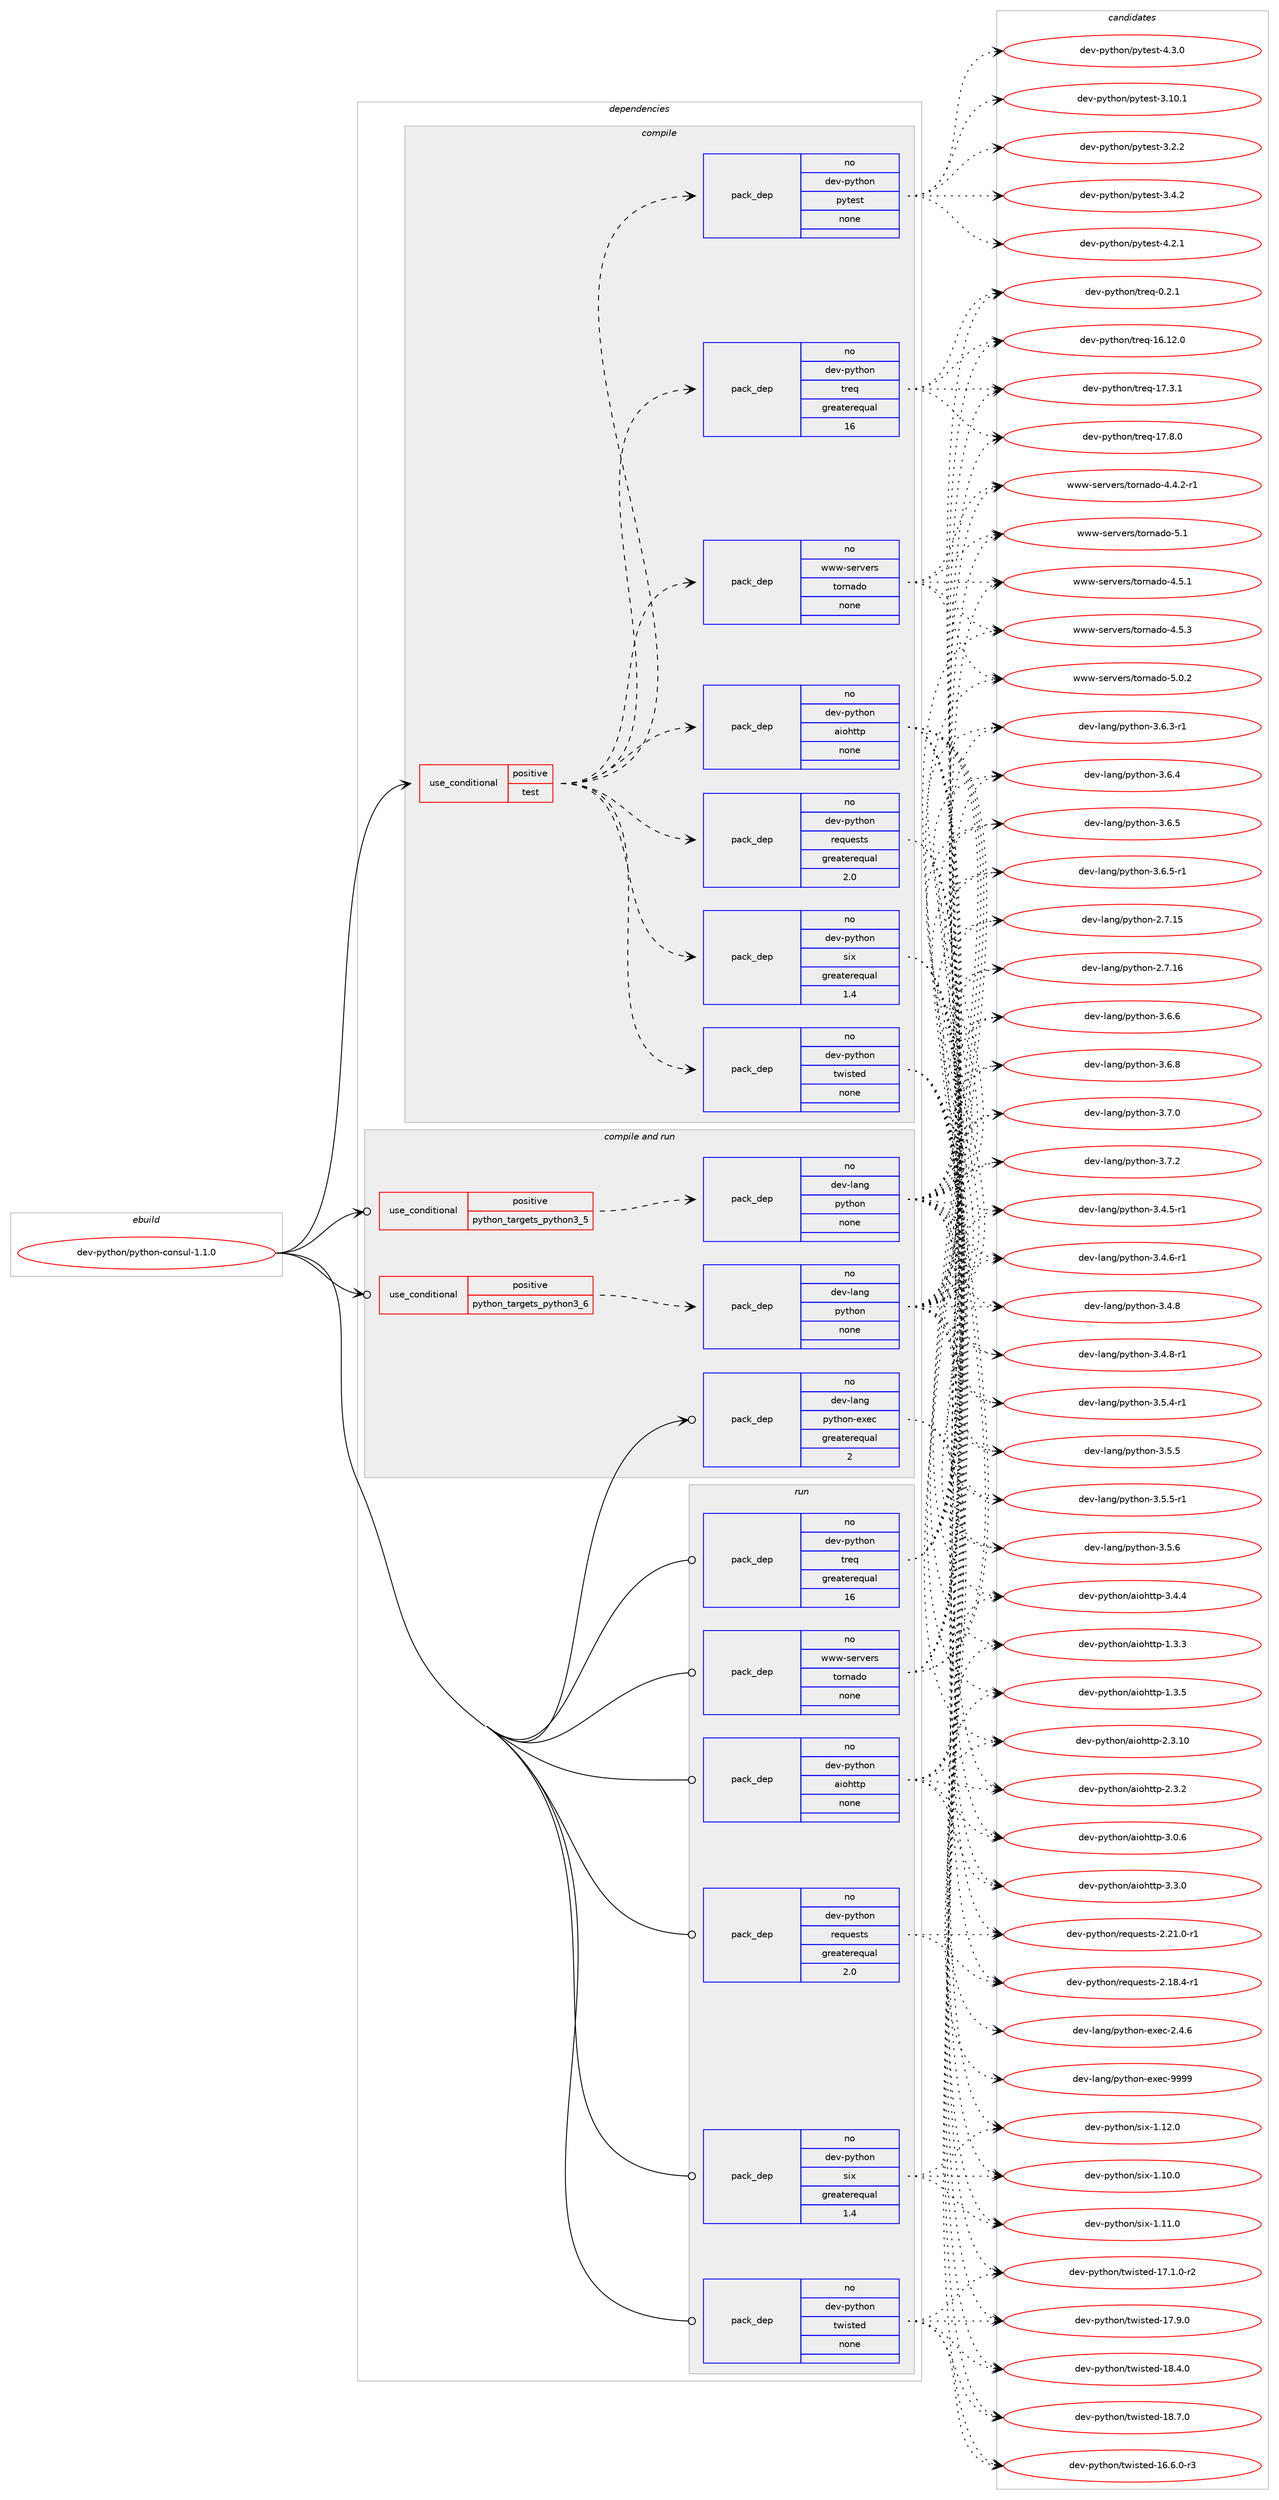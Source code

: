 digraph prolog {

# *************
# Graph options
# *************

newrank=true;
concentrate=true;
compound=true;
graph [rankdir=LR,fontname=Helvetica,fontsize=10,ranksep=1.5];#, ranksep=2.5, nodesep=0.2];
edge  [arrowhead=vee];
node  [fontname=Helvetica,fontsize=10];

# **********
# The ebuild
# **********

subgraph cluster_leftcol {
color=gray;
rank=same;
label=<<i>ebuild</i>>;
id [label="dev-python/python-consul-1.1.0", color=red, width=4, href="../dev-python/python-consul-1.1.0.svg"];
}

# ****************
# The dependencies
# ****************

subgraph cluster_midcol {
color=gray;
label=<<i>dependencies</i>>;
subgraph cluster_compile {
fillcolor="#eeeeee";
style=filled;
label=<<i>compile</i>>;
subgraph cond382445 {
dependency1434311 [label=<<TABLE BORDER="0" CELLBORDER="1" CELLSPACING="0" CELLPADDING="4"><TR><TD ROWSPAN="3" CELLPADDING="10">use_conditional</TD></TR><TR><TD>positive</TD></TR><TR><TD>test</TD></TR></TABLE>>, shape=none, color=red];
subgraph pack1028513 {
dependency1434312 [label=<<TABLE BORDER="0" CELLBORDER="1" CELLSPACING="0" CELLPADDING="4" WIDTH="220"><TR><TD ROWSPAN="6" CELLPADDING="30">pack_dep</TD></TR><TR><TD WIDTH="110">no</TD></TR><TR><TD>dev-python</TD></TR><TR><TD>pytest</TD></TR><TR><TD>none</TD></TR><TR><TD></TD></TR></TABLE>>, shape=none, color=blue];
}
dependency1434311:e -> dependency1434312:w [weight=20,style="dashed",arrowhead="vee"];
subgraph pack1028514 {
dependency1434313 [label=<<TABLE BORDER="0" CELLBORDER="1" CELLSPACING="0" CELLPADDING="4" WIDTH="220"><TR><TD ROWSPAN="6" CELLPADDING="30">pack_dep</TD></TR><TR><TD WIDTH="110">no</TD></TR><TR><TD>dev-python</TD></TR><TR><TD>aiohttp</TD></TR><TR><TD>none</TD></TR><TR><TD></TD></TR></TABLE>>, shape=none, color=blue];
}
dependency1434311:e -> dependency1434313:w [weight=20,style="dashed",arrowhead="vee"];
subgraph pack1028515 {
dependency1434314 [label=<<TABLE BORDER="0" CELLBORDER="1" CELLSPACING="0" CELLPADDING="4" WIDTH="220"><TR><TD ROWSPAN="6" CELLPADDING="30">pack_dep</TD></TR><TR><TD WIDTH="110">no</TD></TR><TR><TD>dev-python</TD></TR><TR><TD>requests</TD></TR><TR><TD>greaterequal</TD></TR><TR><TD>2.0</TD></TR></TABLE>>, shape=none, color=blue];
}
dependency1434311:e -> dependency1434314:w [weight=20,style="dashed",arrowhead="vee"];
subgraph pack1028516 {
dependency1434315 [label=<<TABLE BORDER="0" CELLBORDER="1" CELLSPACING="0" CELLPADDING="4" WIDTH="220"><TR><TD ROWSPAN="6" CELLPADDING="30">pack_dep</TD></TR><TR><TD WIDTH="110">no</TD></TR><TR><TD>dev-python</TD></TR><TR><TD>six</TD></TR><TR><TD>greaterequal</TD></TR><TR><TD>1.4</TD></TR></TABLE>>, shape=none, color=blue];
}
dependency1434311:e -> dependency1434315:w [weight=20,style="dashed",arrowhead="vee"];
subgraph pack1028517 {
dependency1434316 [label=<<TABLE BORDER="0" CELLBORDER="1" CELLSPACING="0" CELLPADDING="4" WIDTH="220"><TR><TD ROWSPAN="6" CELLPADDING="30">pack_dep</TD></TR><TR><TD WIDTH="110">no</TD></TR><TR><TD>dev-python</TD></TR><TR><TD>twisted</TD></TR><TR><TD>none</TD></TR><TR><TD></TD></TR></TABLE>>, shape=none, color=blue];
}
dependency1434311:e -> dependency1434316:w [weight=20,style="dashed",arrowhead="vee"];
subgraph pack1028518 {
dependency1434317 [label=<<TABLE BORDER="0" CELLBORDER="1" CELLSPACING="0" CELLPADDING="4" WIDTH="220"><TR><TD ROWSPAN="6" CELLPADDING="30">pack_dep</TD></TR><TR><TD WIDTH="110">no</TD></TR><TR><TD>dev-python</TD></TR><TR><TD>treq</TD></TR><TR><TD>greaterequal</TD></TR><TR><TD>16</TD></TR></TABLE>>, shape=none, color=blue];
}
dependency1434311:e -> dependency1434317:w [weight=20,style="dashed",arrowhead="vee"];
subgraph pack1028519 {
dependency1434318 [label=<<TABLE BORDER="0" CELLBORDER="1" CELLSPACING="0" CELLPADDING="4" WIDTH="220"><TR><TD ROWSPAN="6" CELLPADDING="30">pack_dep</TD></TR><TR><TD WIDTH="110">no</TD></TR><TR><TD>www-servers</TD></TR><TR><TD>tornado</TD></TR><TR><TD>none</TD></TR><TR><TD></TD></TR></TABLE>>, shape=none, color=blue];
}
dependency1434311:e -> dependency1434318:w [weight=20,style="dashed",arrowhead="vee"];
}
id:e -> dependency1434311:w [weight=20,style="solid",arrowhead="vee"];
}
subgraph cluster_compileandrun {
fillcolor="#eeeeee";
style=filled;
label=<<i>compile and run</i>>;
subgraph cond382446 {
dependency1434319 [label=<<TABLE BORDER="0" CELLBORDER="1" CELLSPACING="0" CELLPADDING="4"><TR><TD ROWSPAN="3" CELLPADDING="10">use_conditional</TD></TR><TR><TD>positive</TD></TR><TR><TD>python_targets_python3_5</TD></TR></TABLE>>, shape=none, color=red];
subgraph pack1028520 {
dependency1434320 [label=<<TABLE BORDER="0" CELLBORDER="1" CELLSPACING="0" CELLPADDING="4" WIDTH="220"><TR><TD ROWSPAN="6" CELLPADDING="30">pack_dep</TD></TR><TR><TD WIDTH="110">no</TD></TR><TR><TD>dev-lang</TD></TR><TR><TD>python</TD></TR><TR><TD>none</TD></TR><TR><TD></TD></TR></TABLE>>, shape=none, color=blue];
}
dependency1434319:e -> dependency1434320:w [weight=20,style="dashed",arrowhead="vee"];
}
id:e -> dependency1434319:w [weight=20,style="solid",arrowhead="odotvee"];
subgraph cond382447 {
dependency1434321 [label=<<TABLE BORDER="0" CELLBORDER="1" CELLSPACING="0" CELLPADDING="4"><TR><TD ROWSPAN="3" CELLPADDING="10">use_conditional</TD></TR><TR><TD>positive</TD></TR><TR><TD>python_targets_python3_6</TD></TR></TABLE>>, shape=none, color=red];
subgraph pack1028521 {
dependency1434322 [label=<<TABLE BORDER="0" CELLBORDER="1" CELLSPACING="0" CELLPADDING="4" WIDTH="220"><TR><TD ROWSPAN="6" CELLPADDING="30">pack_dep</TD></TR><TR><TD WIDTH="110">no</TD></TR><TR><TD>dev-lang</TD></TR><TR><TD>python</TD></TR><TR><TD>none</TD></TR><TR><TD></TD></TR></TABLE>>, shape=none, color=blue];
}
dependency1434321:e -> dependency1434322:w [weight=20,style="dashed",arrowhead="vee"];
}
id:e -> dependency1434321:w [weight=20,style="solid",arrowhead="odotvee"];
subgraph pack1028522 {
dependency1434323 [label=<<TABLE BORDER="0" CELLBORDER="1" CELLSPACING="0" CELLPADDING="4" WIDTH="220"><TR><TD ROWSPAN="6" CELLPADDING="30">pack_dep</TD></TR><TR><TD WIDTH="110">no</TD></TR><TR><TD>dev-lang</TD></TR><TR><TD>python-exec</TD></TR><TR><TD>greaterequal</TD></TR><TR><TD>2</TD></TR></TABLE>>, shape=none, color=blue];
}
id:e -> dependency1434323:w [weight=20,style="solid",arrowhead="odotvee"];
}
subgraph cluster_run {
fillcolor="#eeeeee";
style=filled;
label=<<i>run</i>>;
subgraph pack1028523 {
dependency1434324 [label=<<TABLE BORDER="0" CELLBORDER="1" CELLSPACING="0" CELLPADDING="4" WIDTH="220"><TR><TD ROWSPAN="6" CELLPADDING="30">pack_dep</TD></TR><TR><TD WIDTH="110">no</TD></TR><TR><TD>dev-python</TD></TR><TR><TD>aiohttp</TD></TR><TR><TD>none</TD></TR><TR><TD></TD></TR></TABLE>>, shape=none, color=blue];
}
id:e -> dependency1434324:w [weight=20,style="solid",arrowhead="odot"];
subgraph pack1028524 {
dependency1434325 [label=<<TABLE BORDER="0" CELLBORDER="1" CELLSPACING="0" CELLPADDING="4" WIDTH="220"><TR><TD ROWSPAN="6" CELLPADDING="30">pack_dep</TD></TR><TR><TD WIDTH="110">no</TD></TR><TR><TD>dev-python</TD></TR><TR><TD>requests</TD></TR><TR><TD>greaterequal</TD></TR><TR><TD>2.0</TD></TR></TABLE>>, shape=none, color=blue];
}
id:e -> dependency1434325:w [weight=20,style="solid",arrowhead="odot"];
subgraph pack1028525 {
dependency1434326 [label=<<TABLE BORDER="0" CELLBORDER="1" CELLSPACING="0" CELLPADDING="4" WIDTH="220"><TR><TD ROWSPAN="6" CELLPADDING="30">pack_dep</TD></TR><TR><TD WIDTH="110">no</TD></TR><TR><TD>dev-python</TD></TR><TR><TD>six</TD></TR><TR><TD>greaterequal</TD></TR><TR><TD>1.4</TD></TR></TABLE>>, shape=none, color=blue];
}
id:e -> dependency1434326:w [weight=20,style="solid",arrowhead="odot"];
subgraph pack1028526 {
dependency1434327 [label=<<TABLE BORDER="0" CELLBORDER="1" CELLSPACING="0" CELLPADDING="4" WIDTH="220"><TR><TD ROWSPAN="6" CELLPADDING="30">pack_dep</TD></TR><TR><TD WIDTH="110">no</TD></TR><TR><TD>dev-python</TD></TR><TR><TD>treq</TD></TR><TR><TD>greaterequal</TD></TR><TR><TD>16</TD></TR></TABLE>>, shape=none, color=blue];
}
id:e -> dependency1434327:w [weight=20,style="solid",arrowhead="odot"];
subgraph pack1028527 {
dependency1434328 [label=<<TABLE BORDER="0" CELLBORDER="1" CELLSPACING="0" CELLPADDING="4" WIDTH="220"><TR><TD ROWSPAN="6" CELLPADDING="30">pack_dep</TD></TR><TR><TD WIDTH="110">no</TD></TR><TR><TD>dev-python</TD></TR><TR><TD>twisted</TD></TR><TR><TD>none</TD></TR><TR><TD></TD></TR></TABLE>>, shape=none, color=blue];
}
id:e -> dependency1434328:w [weight=20,style="solid",arrowhead="odot"];
subgraph pack1028528 {
dependency1434329 [label=<<TABLE BORDER="0" CELLBORDER="1" CELLSPACING="0" CELLPADDING="4" WIDTH="220"><TR><TD ROWSPAN="6" CELLPADDING="30">pack_dep</TD></TR><TR><TD WIDTH="110">no</TD></TR><TR><TD>www-servers</TD></TR><TR><TD>tornado</TD></TR><TR><TD>none</TD></TR><TR><TD></TD></TR></TABLE>>, shape=none, color=blue];
}
id:e -> dependency1434329:w [weight=20,style="solid",arrowhead="odot"];
}
}

# **************
# The candidates
# **************

subgraph cluster_choices {
rank=same;
color=gray;
label=<<i>candidates</i>>;

subgraph choice1028513 {
color=black;
nodesep=1;
choice100101118451121211161041111104711212111610111511645514649484649 [label="dev-python/pytest-3.10.1", color=red, width=4,href="../dev-python/pytest-3.10.1.svg"];
choice1001011184511212111610411111047112121116101115116455146504650 [label="dev-python/pytest-3.2.2", color=red, width=4,href="../dev-python/pytest-3.2.2.svg"];
choice1001011184511212111610411111047112121116101115116455146524650 [label="dev-python/pytest-3.4.2", color=red, width=4,href="../dev-python/pytest-3.4.2.svg"];
choice1001011184511212111610411111047112121116101115116455246504649 [label="dev-python/pytest-4.2.1", color=red, width=4,href="../dev-python/pytest-4.2.1.svg"];
choice1001011184511212111610411111047112121116101115116455246514648 [label="dev-python/pytest-4.3.0", color=red, width=4,href="../dev-python/pytest-4.3.0.svg"];
dependency1434312:e -> choice100101118451121211161041111104711212111610111511645514649484649:w [style=dotted,weight="100"];
dependency1434312:e -> choice1001011184511212111610411111047112121116101115116455146504650:w [style=dotted,weight="100"];
dependency1434312:e -> choice1001011184511212111610411111047112121116101115116455146524650:w [style=dotted,weight="100"];
dependency1434312:e -> choice1001011184511212111610411111047112121116101115116455246504649:w [style=dotted,weight="100"];
dependency1434312:e -> choice1001011184511212111610411111047112121116101115116455246514648:w [style=dotted,weight="100"];
}
subgraph choice1028514 {
color=black;
nodesep=1;
choice100101118451121211161041111104797105111104116116112454946514651 [label="dev-python/aiohttp-1.3.3", color=red, width=4,href="../dev-python/aiohttp-1.3.3.svg"];
choice100101118451121211161041111104797105111104116116112454946514653 [label="dev-python/aiohttp-1.3.5", color=red, width=4,href="../dev-python/aiohttp-1.3.5.svg"];
choice10010111845112121116104111110479710511110411611611245504651464948 [label="dev-python/aiohttp-2.3.10", color=red, width=4,href="../dev-python/aiohttp-2.3.10.svg"];
choice100101118451121211161041111104797105111104116116112455046514650 [label="dev-python/aiohttp-2.3.2", color=red, width=4,href="../dev-python/aiohttp-2.3.2.svg"];
choice100101118451121211161041111104797105111104116116112455146484654 [label="dev-python/aiohttp-3.0.6", color=red, width=4,href="../dev-python/aiohttp-3.0.6.svg"];
choice100101118451121211161041111104797105111104116116112455146514648 [label="dev-python/aiohttp-3.3.0", color=red, width=4,href="../dev-python/aiohttp-3.3.0.svg"];
choice100101118451121211161041111104797105111104116116112455146524652 [label="dev-python/aiohttp-3.4.4", color=red, width=4,href="../dev-python/aiohttp-3.4.4.svg"];
dependency1434313:e -> choice100101118451121211161041111104797105111104116116112454946514651:w [style=dotted,weight="100"];
dependency1434313:e -> choice100101118451121211161041111104797105111104116116112454946514653:w [style=dotted,weight="100"];
dependency1434313:e -> choice10010111845112121116104111110479710511110411611611245504651464948:w [style=dotted,weight="100"];
dependency1434313:e -> choice100101118451121211161041111104797105111104116116112455046514650:w [style=dotted,weight="100"];
dependency1434313:e -> choice100101118451121211161041111104797105111104116116112455146484654:w [style=dotted,weight="100"];
dependency1434313:e -> choice100101118451121211161041111104797105111104116116112455146514648:w [style=dotted,weight="100"];
dependency1434313:e -> choice100101118451121211161041111104797105111104116116112455146524652:w [style=dotted,weight="100"];
}
subgraph choice1028515 {
color=black;
nodesep=1;
choice1001011184511212111610411111047114101113117101115116115455046495646524511449 [label="dev-python/requests-2.18.4-r1", color=red, width=4,href="../dev-python/requests-2.18.4-r1.svg"];
choice1001011184511212111610411111047114101113117101115116115455046504946484511449 [label="dev-python/requests-2.21.0-r1", color=red, width=4,href="../dev-python/requests-2.21.0-r1.svg"];
dependency1434314:e -> choice1001011184511212111610411111047114101113117101115116115455046495646524511449:w [style=dotted,weight="100"];
dependency1434314:e -> choice1001011184511212111610411111047114101113117101115116115455046504946484511449:w [style=dotted,weight="100"];
}
subgraph choice1028516 {
color=black;
nodesep=1;
choice100101118451121211161041111104711510512045494649484648 [label="dev-python/six-1.10.0", color=red, width=4,href="../dev-python/six-1.10.0.svg"];
choice100101118451121211161041111104711510512045494649494648 [label="dev-python/six-1.11.0", color=red, width=4,href="../dev-python/six-1.11.0.svg"];
choice100101118451121211161041111104711510512045494649504648 [label="dev-python/six-1.12.0", color=red, width=4,href="../dev-python/six-1.12.0.svg"];
dependency1434315:e -> choice100101118451121211161041111104711510512045494649484648:w [style=dotted,weight="100"];
dependency1434315:e -> choice100101118451121211161041111104711510512045494649494648:w [style=dotted,weight="100"];
dependency1434315:e -> choice100101118451121211161041111104711510512045494649504648:w [style=dotted,weight="100"];
}
subgraph choice1028517 {
color=black;
nodesep=1;
choice1001011184511212111610411111047116119105115116101100454954465446484511451 [label="dev-python/twisted-16.6.0-r3", color=red, width=4,href="../dev-python/twisted-16.6.0-r3.svg"];
choice1001011184511212111610411111047116119105115116101100454955464946484511450 [label="dev-python/twisted-17.1.0-r2", color=red, width=4,href="../dev-python/twisted-17.1.0-r2.svg"];
choice100101118451121211161041111104711611910511511610110045495546574648 [label="dev-python/twisted-17.9.0", color=red, width=4,href="../dev-python/twisted-17.9.0.svg"];
choice100101118451121211161041111104711611910511511610110045495646524648 [label="dev-python/twisted-18.4.0", color=red, width=4,href="../dev-python/twisted-18.4.0.svg"];
choice100101118451121211161041111104711611910511511610110045495646554648 [label="dev-python/twisted-18.7.0", color=red, width=4,href="../dev-python/twisted-18.7.0.svg"];
dependency1434316:e -> choice1001011184511212111610411111047116119105115116101100454954465446484511451:w [style=dotted,weight="100"];
dependency1434316:e -> choice1001011184511212111610411111047116119105115116101100454955464946484511450:w [style=dotted,weight="100"];
dependency1434316:e -> choice100101118451121211161041111104711611910511511610110045495546574648:w [style=dotted,weight="100"];
dependency1434316:e -> choice100101118451121211161041111104711611910511511610110045495646524648:w [style=dotted,weight="100"];
dependency1434316:e -> choice100101118451121211161041111104711611910511511610110045495646554648:w [style=dotted,weight="100"];
}
subgraph choice1028518 {
color=black;
nodesep=1;
choice1001011184511212111610411111047116114101113454846504649 [label="dev-python/treq-0.2.1", color=red, width=4,href="../dev-python/treq-0.2.1.svg"];
choice10010111845112121116104111110471161141011134549544649504648 [label="dev-python/treq-16.12.0", color=red, width=4,href="../dev-python/treq-16.12.0.svg"];
choice100101118451121211161041111104711611410111345495546514649 [label="dev-python/treq-17.3.1", color=red, width=4,href="../dev-python/treq-17.3.1.svg"];
choice100101118451121211161041111104711611410111345495546564648 [label="dev-python/treq-17.8.0", color=red, width=4,href="../dev-python/treq-17.8.0.svg"];
dependency1434317:e -> choice1001011184511212111610411111047116114101113454846504649:w [style=dotted,weight="100"];
dependency1434317:e -> choice10010111845112121116104111110471161141011134549544649504648:w [style=dotted,weight="100"];
dependency1434317:e -> choice100101118451121211161041111104711611410111345495546514649:w [style=dotted,weight="100"];
dependency1434317:e -> choice100101118451121211161041111104711611410111345495546564648:w [style=dotted,weight="100"];
}
subgraph choice1028519 {
color=black;
nodesep=1;
choice1191191194511510111411810111411547116111114110971001114552465246504511449 [label="www-servers/tornado-4.4.2-r1", color=red, width=4,href="../www-servers/tornado-4.4.2-r1.svg"];
choice119119119451151011141181011141154711611111411097100111455246534649 [label="www-servers/tornado-4.5.1", color=red, width=4,href="../www-servers/tornado-4.5.1.svg"];
choice119119119451151011141181011141154711611111411097100111455246534651 [label="www-servers/tornado-4.5.3", color=red, width=4,href="../www-servers/tornado-4.5.3.svg"];
choice119119119451151011141181011141154711611111411097100111455346484650 [label="www-servers/tornado-5.0.2", color=red, width=4,href="../www-servers/tornado-5.0.2.svg"];
choice11911911945115101114118101114115471161111141109710011145534649 [label="www-servers/tornado-5.1", color=red, width=4,href="../www-servers/tornado-5.1.svg"];
dependency1434318:e -> choice1191191194511510111411810111411547116111114110971001114552465246504511449:w [style=dotted,weight="100"];
dependency1434318:e -> choice119119119451151011141181011141154711611111411097100111455246534649:w [style=dotted,weight="100"];
dependency1434318:e -> choice119119119451151011141181011141154711611111411097100111455246534651:w [style=dotted,weight="100"];
dependency1434318:e -> choice119119119451151011141181011141154711611111411097100111455346484650:w [style=dotted,weight="100"];
dependency1434318:e -> choice11911911945115101114118101114115471161111141109710011145534649:w [style=dotted,weight="100"];
}
subgraph choice1028520 {
color=black;
nodesep=1;
choice10010111845108971101034711212111610411111045504655464953 [label="dev-lang/python-2.7.15", color=red, width=4,href="../dev-lang/python-2.7.15.svg"];
choice10010111845108971101034711212111610411111045504655464954 [label="dev-lang/python-2.7.16", color=red, width=4,href="../dev-lang/python-2.7.16.svg"];
choice1001011184510897110103471121211161041111104551465246534511449 [label="dev-lang/python-3.4.5-r1", color=red, width=4,href="../dev-lang/python-3.4.5-r1.svg"];
choice1001011184510897110103471121211161041111104551465246544511449 [label="dev-lang/python-3.4.6-r1", color=red, width=4,href="../dev-lang/python-3.4.6-r1.svg"];
choice100101118451089711010347112121116104111110455146524656 [label="dev-lang/python-3.4.8", color=red, width=4,href="../dev-lang/python-3.4.8.svg"];
choice1001011184510897110103471121211161041111104551465246564511449 [label="dev-lang/python-3.4.8-r1", color=red, width=4,href="../dev-lang/python-3.4.8-r1.svg"];
choice1001011184510897110103471121211161041111104551465346524511449 [label="dev-lang/python-3.5.4-r1", color=red, width=4,href="../dev-lang/python-3.5.4-r1.svg"];
choice100101118451089711010347112121116104111110455146534653 [label="dev-lang/python-3.5.5", color=red, width=4,href="../dev-lang/python-3.5.5.svg"];
choice1001011184510897110103471121211161041111104551465346534511449 [label="dev-lang/python-3.5.5-r1", color=red, width=4,href="../dev-lang/python-3.5.5-r1.svg"];
choice100101118451089711010347112121116104111110455146534654 [label="dev-lang/python-3.5.6", color=red, width=4,href="../dev-lang/python-3.5.6.svg"];
choice1001011184510897110103471121211161041111104551465446514511449 [label="dev-lang/python-3.6.3-r1", color=red, width=4,href="../dev-lang/python-3.6.3-r1.svg"];
choice100101118451089711010347112121116104111110455146544652 [label="dev-lang/python-3.6.4", color=red, width=4,href="../dev-lang/python-3.6.4.svg"];
choice100101118451089711010347112121116104111110455146544653 [label="dev-lang/python-3.6.5", color=red, width=4,href="../dev-lang/python-3.6.5.svg"];
choice1001011184510897110103471121211161041111104551465446534511449 [label="dev-lang/python-3.6.5-r1", color=red, width=4,href="../dev-lang/python-3.6.5-r1.svg"];
choice100101118451089711010347112121116104111110455146544654 [label="dev-lang/python-3.6.6", color=red, width=4,href="../dev-lang/python-3.6.6.svg"];
choice100101118451089711010347112121116104111110455146544656 [label="dev-lang/python-3.6.8", color=red, width=4,href="../dev-lang/python-3.6.8.svg"];
choice100101118451089711010347112121116104111110455146554648 [label="dev-lang/python-3.7.0", color=red, width=4,href="../dev-lang/python-3.7.0.svg"];
choice100101118451089711010347112121116104111110455146554650 [label="dev-lang/python-3.7.2", color=red, width=4,href="../dev-lang/python-3.7.2.svg"];
dependency1434320:e -> choice10010111845108971101034711212111610411111045504655464953:w [style=dotted,weight="100"];
dependency1434320:e -> choice10010111845108971101034711212111610411111045504655464954:w [style=dotted,weight="100"];
dependency1434320:e -> choice1001011184510897110103471121211161041111104551465246534511449:w [style=dotted,weight="100"];
dependency1434320:e -> choice1001011184510897110103471121211161041111104551465246544511449:w [style=dotted,weight="100"];
dependency1434320:e -> choice100101118451089711010347112121116104111110455146524656:w [style=dotted,weight="100"];
dependency1434320:e -> choice1001011184510897110103471121211161041111104551465246564511449:w [style=dotted,weight="100"];
dependency1434320:e -> choice1001011184510897110103471121211161041111104551465346524511449:w [style=dotted,weight="100"];
dependency1434320:e -> choice100101118451089711010347112121116104111110455146534653:w [style=dotted,weight="100"];
dependency1434320:e -> choice1001011184510897110103471121211161041111104551465346534511449:w [style=dotted,weight="100"];
dependency1434320:e -> choice100101118451089711010347112121116104111110455146534654:w [style=dotted,weight="100"];
dependency1434320:e -> choice1001011184510897110103471121211161041111104551465446514511449:w [style=dotted,weight="100"];
dependency1434320:e -> choice100101118451089711010347112121116104111110455146544652:w [style=dotted,weight="100"];
dependency1434320:e -> choice100101118451089711010347112121116104111110455146544653:w [style=dotted,weight="100"];
dependency1434320:e -> choice1001011184510897110103471121211161041111104551465446534511449:w [style=dotted,weight="100"];
dependency1434320:e -> choice100101118451089711010347112121116104111110455146544654:w [style=dotted,weight="100"];
dependency1434320:e -> choice100101118451089711010347112121116104111110455146544656:w [style=dotted,weight="100"];
dependency1434320:e -> choice100101118451089711010347112121116104111110455146554648:w [style=dotted,weight="100"];
dependency1434320:e -> choice100101118451089711010347112121116104111110455146554650:w [style=dotted,weight="100"];
}
subgraph choice1028521 {
color=black;
nodesep=1;
choice10010111845108971101034711212111610411111045504655464953 [label="dev-lang/python-2.7.15", color=red, width=4,href="../dev-lang/python-2.7.15.svg"];
choice10010111845108971101034711212111610411111045504655464954 [label="dev-lang/python-2.7.16", color=red, width=4,href="../dev-lang/python-2.7.16.svg"];
choice1001011184510897110103471121211161041111104551465246534511449 [label="dev-lang/python-3.4.5-r1", color=red, width=4,href="../dev-lang/python-3.4.5-r1.svg"];
choice1001011184510897110103471121211161041111104551465246544511449 [label="dev-lang/python-3.4.6-r1", color=red, width=4,href="../dev-lang/python-3.4.6-r1.svg"];
choice100101118451089711010347112121116104111110455146524656 [label="dev-lang/python-3.4.8", color=red, width=4,href="../dev-lang/python-3.4.8.svg"];
choice1001011184510897110103471121211161041111104551465246564511449 [label="dev-lang/python-3.4.8-r1", color=red, width=4,href="../dev-lang/python-3.4.8-r1.svg"];
choice1001011184510897110103471121211161041111104551465346524511449 [label="dev-lang/python-3.5.4-r1", color=red, width=4,href="../dev-lang/python-3.5.4-r1.svg"];
choice100101118451089711010347112121116104111110455146534653 [label="dev-lang/python-3.5.5", color=red, width=4,href="../dev-lang/python-3.5.5.svg"];
choice1001011184510897110103471121211161041111104551465346534511449 [label="dev-lang/python-3.5.5-r1", color=red, width=4,href="../dev-lang/python-3.5.5-r1.svg"];
choice100101118451089711010347112121116104111110455146534654 [label="dev-lang/python-3.5.6", color=red, width=4,href="../dev-lang/python-3.5.6.svg"];
choice1001011184510897110103471121211161041111104551465446514511449 [label="dev-lang/python-3.6.3-r1", color=red, width=4,href="../dev-lang/python-3.6.3-r1.svg"];
choice100101118451089711010347112121116104111110455146544652 [label="dev-lang/python-3.6.4", color=red, width=4,href="../dev-lang/python-3.6.4.svg"];
choice100101118451089711010347112121116104111110455146544653 [label="dev-lang/python-3.6.5", color=red, width=4,href="../dev-lang/python-3.6.5.svg"];
choice1001011184510897110103471121211161041111104551465446534511449 [label="dev-lang/python-3.6.5-r1", color=red, width=4,href="../dev-lang/python-3.6.5-r1.svg"];
choice100101118451089711010347112121116104111110455146544654 [label="dev-lang/python-3.6.6", color=red, width=4,href="../dev-lang/python-3.6.6.svg"];
choice100101118451089711010347112121116104111110455146544656 [label="dev-lang/python-3.6.8", color=red, width=4,href="../dev-lang/python-3.6.8.svg"];
choice100101118451089711010347112121116104111110455146554648 [label="dev-lang/python-3.7.0", color=red, width=4,href="../dev-lang/python-3.7.0.svg"];
choice100101118451089711010347112121116104111110455146554650 [label="dev-lang/python-3.7.2", color=red, width=4,href="../dev-lang/python-3.7.2.svg"];
dependency1434322:e -> choice10010111845108971101034711212111610411111045504655464953:w [style=dotted,weight="100"];
dependency1434322:e -> choice10010111845108971101034711212111610411111045504655464954:w [style=dotted,weight="100"];
dependency1434322:e -> choice1001011184510897110103471121211161041111104551465246534511449:w [style=dotted,weight="100"];
dependency1434322:e -> choice1001011184510897110103471121211161041111104551465246544511449:w [style=dotted,weight="100"];
dependency1434322:e -> choice100101118451089711010347112121116104111110455146524656:w [style=dotted,weight="100"];
dependency1434322:e -> choice1001011184510897110103471121211161041111104551465246564511449:w [style=dotted,weight="100"];
dependency1434322:e -> choice1001011184510897110103471121211161041111104551465346524511449:w [style=dotted,weight="100"];
dependency1434322:e -> choice100101118451089711010347112121116104111110455146534653:w [style=dotted,weight="100"];
dependency1434322:e -> choice1001011184510897110103471121211161041111104551465346534511449:w [style=dotted,weight="100"];
dependency1434322:e -> choice100101118451089711010347112121116104111110455146534654:w [style=dotted,weight="100"];
dependency1434322:e -> choice1001011184510897110103471121211161041111104551465446514511449:w [style=dotted,weight="100"];
dependency1434322:e -> choice100101118451089711010347112121116104111110455146544652:w [style=dotted,weight="100"];
dependency1434322:e -> choice100101118451089711010347112121116104111110455146544653:w [style=dotted,weight="100"];
dependency1434322:e -> choice1001011184510897110103471121211161041111104551465446534511449:w [style=dotted,weight="100"];
dependency1434322:e -> choice100101118451089711010347112121116104111110455146544654:w [style=dotted,weight="100"];
dependency1434322:e -> choice100101118451089711010347112121116104111110455146544656:w [style=dotted,weight="100"];
dependency1434322:e -> choice100101118451089711010347112121116104111110455146554648:w [style=dotted,weight="100"];
dependency1434322:e -> choice100101118451089711010347112121116104111110455146554650:w [style=dotted,weight="100"];
}
subgraph choice1028522 {
color=black;
nodesep=1;
choice1001011184510897110103471121211161041111104510112010199455046524654 [label="dev-lang/python-exec-2.4.6", color=red, width=4,href="../dev-lang/python-exec-2.4.6.svg"];
choice10010111845108971101034711212111610411111045101120101994557575757 [label="dev-lang/python-exec-9999", color=red, width=4,href="../dev-lang/python-exec-9999.svg"];
dependency1434323:e -> choice1001011184510897110103471121211161041111104510112010199455046524654:w [style=dotted,weight="100"];
dependency1434323:e -> choice10010111845108971101034711212111610411111045101120101994557575757:w [style=dotted,weight="100"];
}
subgraph choice1028523 {
color=black;
nodesep=1;
choice100101118451121211161041111104797105111104116116112454946514651 [label="dev-python/aiohttp-1.3.3", color=red, width=4,href="../dev-python/aiohttp-1.3.3.svg"];
choice100101118451121211161041111104797105111104116116112454946514653 [label="dev-python/aiohttp-1.3.5", color=red, width=4,href="../dev-python/aiohttp-1.3.5.svg"];
choice10010111845112121116104111110479710511110411611611245504651464948 [label="dev-python/aiohttp-2.3.10", color=red, width=4,href="../dev-python/aiohttp-2.3.10.svg"];
choice100101118451121211161041111104797105111104116116112455046514650 [label="dev-python/aiohttp-2.3.2", color=red, width=4,href="../dev-python/aiohttp-2.3.2.svg"];
choice100101118451121211161041111104797105111104116116112455146484654 [label="dev-python/aiohttp-3.0.6", color=red, width=4,href="../dev-python/aiohttp-3.0.6.svg"];
choice100101118451121211161041111104797105111104116116112455146514648 [label="dev-python/aiohttp-3.3.0", color=red, width=4,href="../dev-python/aiohttp-3.3.0.svg"];
choice100101118451121211161041111104797105111104116116112455146524652 [label="dev-python/aiohttp-3.4.4", color=red, width=4,href="../dev-python/aiohttp-3.4.4.svg"];
dependency1434324:e -> choice100101118451121211161041111104797105111104116116112454946514651:w [style=dotted,weight="100"];
dependency1434324:e -> choice100101118451121211161041111104797105111104116116112454946514653:w [style=dotted,weight="100"];
dependency1434324:e -> choice10010111845112121116104111110479710511110411611611245504651464948:w [style=dotted,weight="100"];
dependency1434324:e -> choice100101118451121211161041111104797105111104116116112455046514650:w [style=dotted,weight="100"];
dependency1434324:e -> choice100101118451121211161041111104797105111104116116112455146484654:w [style=dotted,weight="100"];
dependency1434324:e -> choice100101118451121211161041111104797105111104116116112455146514648:w [style=dotted,weight="100"];
dependency1434324:e -> choice100101118451121211161041111104797105111104116116112455146524652:w [style=dotted,weight="100"];
}
subgraph choice1028524 {
color=black;
nodesep=1;
choice1001011184511212111610411111047114101113117101115116115455046495646524511449 [label="dev-python/requests-2.18.4-r1", color=red, width=4,href="../dev-python/requests-2.18.4-r1.svg"];
choice1001011184511212111610411111047114101113117101115116115455046504946484511449 [label="dev-python/requests-2.21.0-r1", color=red, width=4,href="../dev-python/requests-2.21.0-r1.svg"];
dependency1434325:e -> choice1001011184511212111610411111047114101113117101115116115455046495646524511449:w [style=dotted,weight="100"];
dependency1434325:e -> choice1001011184511212111610411111047114101113117101115116115455046504946484511449:w [style=dotted,weight="100"];
}
subgraph choice1028525 {
color=black;
nodesep=1;
choice100101118451121211161041111104711510512045494649484648 [label="dev-python/six-1.10.0", color=red, width=4,href="../dev-python/six-1.10.0.svg"];
choice100101118451121211161041111104711510512045494649494648 [label="dev-python/six-1.11.0", color=red, width=4,href="../dev-python/six-1.11.0.svg"];
choice100101118451121211161041111104711510512045494649504648 [label="dev-python/six-1.12.0", color=red, width=4,href="../dev-python/six-1.12.0.svg"];
dependency1434326:e -> choice100101118451121211161041111104711510512045494649484648:w [style=dotted,weight="100"];
dependency1434326:e -> choice100101118451121211161041111104711510512045494649494648:w [style=dotted,weight="100"];
dependency1434326:e -> choice100101118451121211161041111104711510512045494649504648:w [style=dotted,weight="100"];
}
subgraph choice1028526 {
color=black;
nodesep=1;
choice1001011184511212111610411111047116114101113454846504649 [label="dev-python/treq-0.2.1", color=red, width=4,href="../dev-python/treq-0.2.1.svg"];
choice10010111845112121116104111110471161141011134549544649504648 [label="dev-python/treq-16.12.0", color=red, width=4,href="../dev-python/treq-16.12.0.svg"];
choice100101118451121211161041111104711611410111345495546514649 [label="dev-python/treq-17.3.1", color=red, width=4,href="../dev-python/treq-17.3.1.svg"];
choice100101118451121211161041111104711611410111345495546564648 [label="dev-python/treq-17.8.0", color=red, width=4,href="../dev-python/treq-17.8.0.svg"];
dependency1434327:e -> choice1001011184511212111610411111047116114101113454846504649:w [style=dotted,weight="100"];
dependency1434327:e -> choice10010111845112121116104111110471161141011134549544649504648:w [style=dotted,weight="100"];
dependency1434327:e -> choice100101118451121211161041111104711611410111345495546514649:w [style=dotted,weight="100"];
dependency1434327:e -> choice100101118451121211161041111104711611410111345495546564648:w [style=dotted,weight="100"];
}
subgraph choice1028527 {
color=black;
nodesep=1;
choice1001011184511212111610411111047116119105115116101100454954465446484511451 [label="dev-python/twisted-16.6.0-r3", color=red, width=4,href="../dev-python/twisted-16.6.0-r3.svg"];
choice1001011184511212111610411111047116119105115116101100454955464946484511450 [label="dev-python/twisted-17.1.0-r2", color=red, width=4,href="../dev-python/twisted-17.1.0-r2.svg"];
choice100101118451121211161041111104711611910511511610110045495546574648 [label="dev-python/twisted-17.9.0", color=red, width=4,href="../dev-python/twisted-17.9.0.svg"];
choice100101118451121211161041111104711611910511511610110045495646524648 [label="dev-python/twisted-18.4.0", color=red, width=4,href="../dev-python/twisted-18.4.0.svg"];
choice100101118451121211161041111104711611910511511610110045495646554648 [label="dev-python/twisted-18.7.0", color=red, width=4,href="../dev-python/twisted-18.7.0.svg"];
dependency1434328:e -> choice1001011184511212111610411111047116119105115116101100454954465446484511451:w [style=dotted,weight="100"];
dependency1434328:e -> choice1001011184511212111610411111047116119105115116101100454955464946484511450:w [style=dotted,weight="100"];
dependency1434328:e -> choice100101118451121211161041111104711611910511511610110045495546574648:w [style=dotted,weight="100"];
dependency1434328:e -> choice100101118451121211161041111104711611910511511610110045495646524648:w [style=dotted,weight="100"];
dependency1434328:e -> choice100101118451121211161041111104711611910511511610110045495646554648:w [style=dotted,weight="100"];
}
subgraph choice1028528 {
color=black;
nodesep=1;
choice1191191194511510111411810111411547116111114110971001114552465246504511449 [label="www-servers/tornado-4.4.2-r1", color=red, width=4,href="../www-servers/tornado-4.4.2-r1.svg"];
choice119119119451151011141181011141154711611111411097100111455246534649 [label="www-servers/tornado-4.5.1", color=red, width=4,href="../www-servers/tornado-4.5.1.svg"];
choice119119119451151011141181011141154711611111411097100111455246534651 [label="www-servers/tornado-4.5.3", color=red, width=4,href="../www-servers/tornado-4.5.3.svg"];
choice119119119451151011141181011141154711611111411097100111455346484650 [label="www-servers/tornado-5.0.2", color=red, width=4,href="../www-servers/tornado-5.0.2.svg"];
choice11911911945115101114118101114115471161111141109710011145534649 [label="www-servers/tornado-5.1", color=red, width=4,href="../www-servers/tornado-5.1.svg"];
dependency1434329:e -> choice1191191194511510111411810111411547116111114110971001114552465246504511449:w [style=dotted,weight="100"];
dependency1434329:e -> choice119119119451151011141181011141154711611111411097100111455246534649:w [style=dotted,weight="100"];
dependency1434329:e -> choice119119119451151011141181011141154711611111411097100111455246534651:w [style=dotted,weight="100"];
dependency1434329:e -> choice119119119451151011141181011141154711611111411097100111455346484650:w [style=dotted,weight="100"];
dependency1434329:e -> choice11911911945115101114118101114115471161111141109710011145534649:w [style=dotted,weight="100"];
}
}

}
